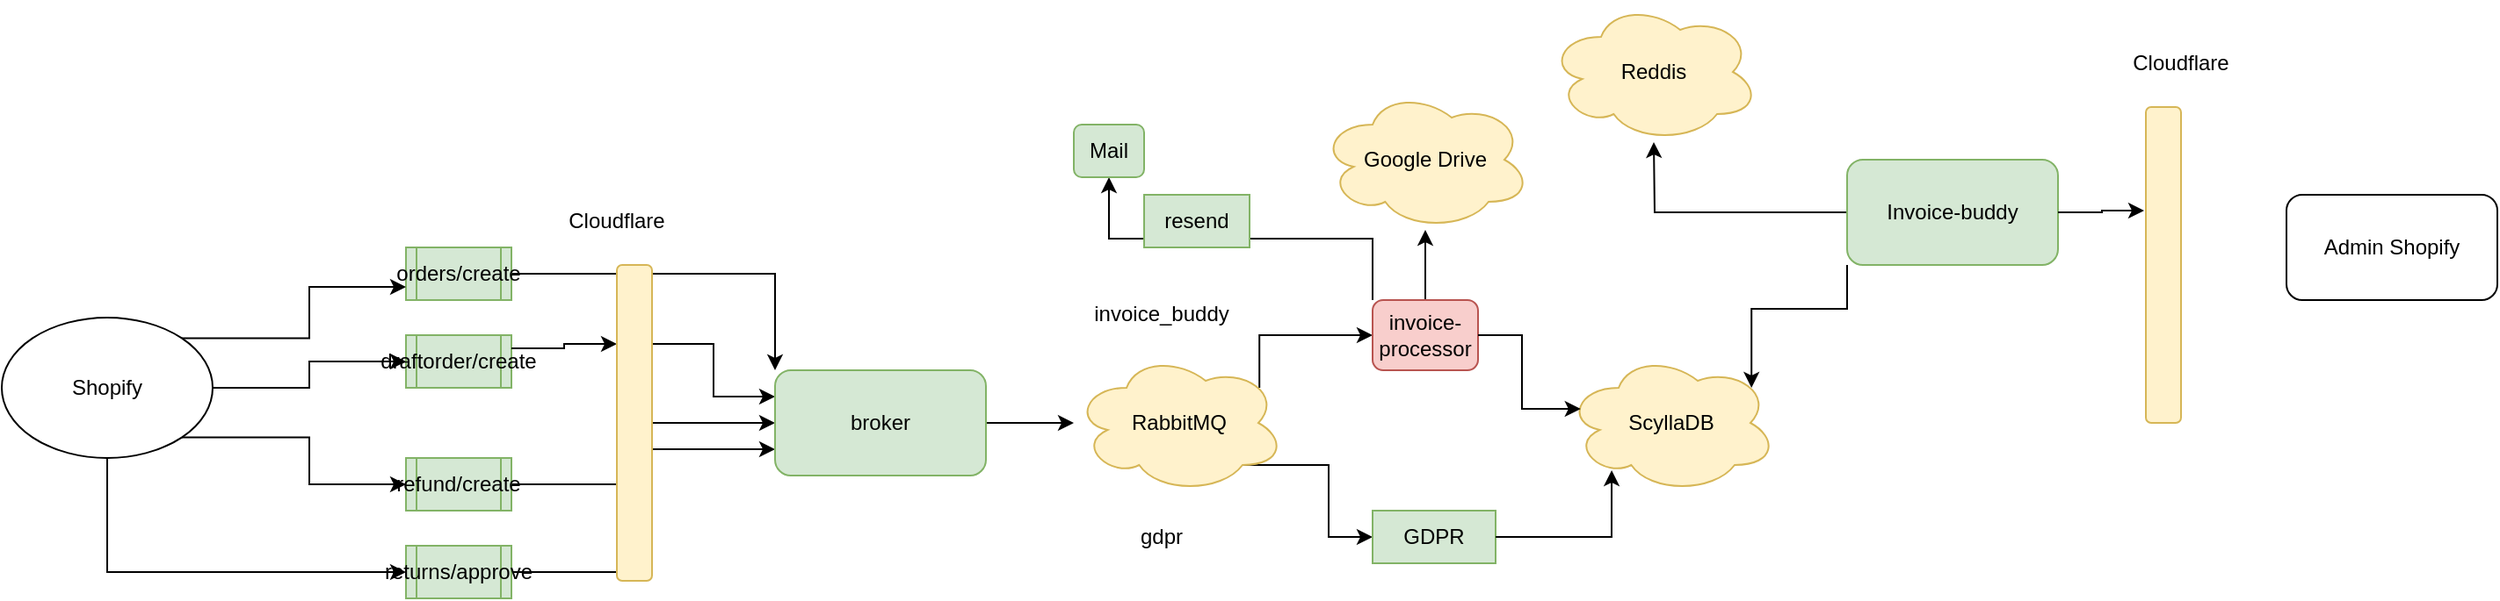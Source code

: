 <mxfile version="24.8.6">
  <diagram name="Page-1" id="0LgNYLgLdhxdlrKQ8E6g">
    <mxGraphModel dx="2284" dy="774" grid="1" gridSize="10" guides="1" tooltips="1" connect="1" arrows="1" fold="1" page="1" pageScale="1" pageWidth="850" pageHeight="1100" math="0" shadow="0">
      <root>
        <mxCell id="0" />
        <mxCell id="1" parent="0" />
        <mxCell id="BP9w0xtua3f-gcDoXWyQ-14" style="edgeStyle=orthogonalEdgeStyle;rounded=0;orthogonalLoop=1;jettySize=auto;html=1;exitX=1;exitY=0.5;exitDx=0;exitDy=0;entryX=0;entryY=0;entryDx=0;entryDy=0;" edge="1" parent="1" source="BP9w0xtua3f-gcDoXWyQ-1" target="BP9w0xtua3f-gcDoXWyQ-11">
          <mxGeometry relative="1" as="geometry" />
        </mxCell>
        <mxCell id="BP9w0xtua3f-gcDoXWyQ-1" value="orders/create" style="shape=process;whiteSpace=wrap;html=1;backgroundOutline=1;fillColor=#d5e8d4;strokeColor=#82b366;" vertex="1" parent="1">
          <mxGeometry x="60" y="330" width="60" height="30" as="geometry" />
        </mxCell>
        <mxCell id="BP9w0xtua3f-gcDoXWyQ-7" style="edgeStyle=orthogonalEdgeStyle;rounded=0;orthogonalLoop=1;jettySize=auto;html=1;exitX=1;exitY=0;exitDx=0;exitDy=0;entryX=0;entryY=0.75;entryDx=0;entryDy=0;" edge="1" parent="1" source="BP9w0xtua3f-gcDoXWyQ-2" target="BP9w0xtua3f-gcDoXWyQ-1">
          <mxGeometry relative="1" as="geometry" />
        </mxCell>
        <mxCell id="BP9w0xtua3f-gcDoXWyQ-8" style="edgeStyle=orthogonalEdgeStyle;rounded=0;orthogonalLoop=1;jettySize=auto;html=1;exitX=1;exitY=0.5;exitDx=0;exitDy=0;" edge="1" parent="1" source="BP9w0xtua3f-gcDoXWyQ-2" target="BP9w0xtua3f-gcDoXWyQ-4">
          <mxGeometry relative="1" as="geometry" />
        </mxCell>
        <mxCell id="BP9w0xtua3f-gcDoXWyQ-9" style="edgeStyle=orthogonalEdgeStyle;rounded=0;orthogonalLoop=1;jettySize=auto;html=1;exitX=1;exitY=1;exitDx=0;exitDy=0;entryX=0;entryY=0.5;entryDx=0;entryDy=0;" edge="1" parent="1" source="BP9w0xtua3f-gcDoXWyQ-2" target="BP9w0xtua3f-gcDoXWyQ-5">
          <mxGeometry relative="1" as="geometry" />
        </mxCell>
        <mxCell id="BP9w0xtua3f-gcDoXWyQ-10" style="edgeStyle=orthogonalEdgeStyle;rounded=0;orthogonalLoop=1;jettySize=auto;html=1;exitX=0.5;exitY=1;exitDx=0;exitDy=0;entryX=0;entryY=0.5;entryDx=0;entryDy=0;" edge="1" parent="1" source="BP9w0xtua3f-gcDoXWyQ-2" target="BP9w0xtua3f-gcDoXWyQ-6">
          <mxGeometry relative="1" as="geometry" />
        </mxCell>
        <mxCell id="BP9w0xtua3f-gcDoXWyQ-2" value="Shopify" style="ellipse;whiteSpace=wrap;html=1;" vertex="1" parent="1">
          <mxGeometry x="-170" y="370" width="120" height="80" as="geometry" />
        </mxCell>
        <mxCell id="BP9w0xtua3f-gcDoXWyQ-15" style="edgeStyle=orthogonalEdgeStyle;rounded=0;orthogonalLoop=1;jettySize=auto;html=1;exitX=1;exitY=0.25;exitDx=0;exitDy=0;entryX=0;entryY=0.25;entryDx=0;entryDy=0;" edge="1" parent="1" source="BP9w0xtua3f-gcDoXWyQ-19" target="BP9w0xtua3f-gcDoXWyQ-11">
          <mxGeometry relative="1" as="geometry" />
        </mxCell>
        <mxCell id="BP9w0xtua3f-gcDoXWyQ-4" value="draftorder/create" style="shape=process;whiteSpace=wrap;html=1;backgroundOutline=1;fillColor=#d5e8d4;strokeColor=#82b366;" vertex="1" parent="1">
          <mxGeometry x="60" y="380" width="60" height="30" as="geometry" />
        </mxCell>
        <mxCell id="BP9w0xtua3f-gcDoXWyQ-16" style="edgeStyle=orthogonalEdgeStyle;rounded=0;orthogonalLoop=1;jettySize=auto;html=1;exitX=1;exitY=0.5;exitDx=0;exitDy=0;entryX=0;entryY=0.5;entryDx=0;entryDy=0;" edge="1" parent="1" source="BP9w0xtua3f-gcDoXWyQ-5" target="BP9w0xtua3f-gcDoXWyQ-11">
          <mxGeometry relative="1" as="geometry" />
        </mxCell>
        <mxCell id="BP9w0xtua3f-gcDoXWyQ-5" value="refund/create" style="shape=process;whiteSpace=wrap;html=1;backgroundOutline=1;fillColor=#d5e8d4;strokeColor=#82b366;" vertex="1" parent="1">
          <mxGeometry x="60" y="450" width="60" height="30" as="geometry" />
        </mxCell>
        <mxCell id="BP9w0xtua3f-gcDoXWyQ-17" style="edgeStyle=orthogonalEdgeStyle;rounded=0;orthogonalLoop=1;jettySize=auto;html=1;exitX=1;exitY=0.5;exitDx=0;exitDy=0;entryX=0;entryY=0.75;entryDx=0;entryDy=0;" edge="1" parent="1" source="BP9w0xtua3f-gcDoXWyQ-6" target="BP9w0xtua3f-gcDoXWyQ-11">
          <mxGeometry relative="1" as="geometry" />
        </mxCell>
        <mxCell id="BP9w0xtua3f-gcDoXWyQ-6" value="returns/approve" style="shape=process;whiteSpace=wrap;html=1;backgroundOutline=1;fillColor=#d5e8d4;strokeColor=#82b366;" vertex="1" parent="1">
          <mxGeometry x="60" y="500" width="60" height="30" as="geometry" />
        </mxCell>
        <mxCell id="BP9w0xtua3f-gcDoXWyQ-22" style="edgeStyle=orthogonalEdgeStyle;rounded=0;orthogonalLoop=1;jettySize=auto;html=1;exitX=1;exitY=0.5;exitDx=0;exitDy=0;" edge="1" parent="1" source="BP9w0xtua3f-gcDoXWyQ-11" target="BP9w0xtua3f-gcDoXWyQ-21">
          <mxGeometry relative="1" as="geometry" />
        </mxCell>
        <mxCell id="BP9w0xtua3f-gcDoXWyQ-11" value="broker" style="rounded=1;whiteSpace=wrap;html=1;fillColor=#d5e8d4;strokeColor=#82b366;" vertex="1" parent="1">
          <mxGeometry x="270" y="400" width="120" height="60" as="geometry" />
        </mxCell>
        <mxCell id="BP9w0xtua3f-gcDoXWyQ-13" value="Cloudflare" style="text;html=1;align=center;verticalAlign=middle;whiteSpace=wrap;rounded=0;" vertex="1" parent="1">
          <mxGeometry x="150" y="300" width="60" height="30" as="geometry" />
        </mxCell>
        <mxCell id="BP9w0xtua3f-gcDoXWyQ-20" value="" style="edgeStyle=orthogonalEdgeStyle;rounded=0;orthogonalLoop=1;jettySize=auto;html=1;exitX=1;exitY=0.25;exitDx=0;exitDy=0;entryX=0;entryY=0.25;entryDx=0;entryDy=0;" edge="1" parent="1" source="BP9w0xtua3f-gcDoXWyQ-4" target="BP9w0xtua3f-gcDoXWyQ-19">
          <mxGeometry relative="1" as="geometry">
            <mxPoint x="120" y="388" as="sourcePoint" />
            <mxPoint x="270" y="415" as="targetPoint" />
          </mxGeometry>
        </mxCell>
        <mxCell id="BP9w0xtua3f-gcDoXWyQ-19" value="" style="rounded=1;whiteSpace=wrap;html=1;fillColor=#fff2cc;strokeColor=#d6b656;" vertex="1" parent="1">
          <mxGeometry x="180" y="340" width="20" height="180" as="geometry" />
        </mxCell>
        <mxCell id="BP9w0xtua3f-gcDoXWyQ-26" style="edgeStyle=orthogonalEdgeStyle;rounded=0;orthogonalLoop=1;jettySize=auto;html=1;exitX=0.8;exitY=0.8;exitDx=0;exitDy=0;exitPerimeter=0;entryX=0;entryY=0.5;entryDx=0;entryDy=0;" edge="1" parent="1" source="BP9w0xtua3f-gcDoXWyQ-21" target="BP9w0xtua3f-gcDoXWyQ-25">
          <mxGeometry relative="1" as="geometry" />
        </mxCell>
        <mxCell id="BP9w0xtua3f-gcDoXWyQ-27" style="edgeStyle=orthogonalEdgeStyle;rounded=0;orthogonalLoop=1;jettySize=auto;html=1;exitX=0.88;exitY=0.25;exitDx=0;exitDy=0;exitPerimeter=0;" edge="1" parent="1" source="BP9w0xtua3f-gcDoXWyQ-21" target="BP9w0xtua3f-gcDoXWyQ-28">
          <mxGeometry relative="1" as="geometry">
            <mxPoint x="620" y="370" as="targetPoint" />
            <Array as="points">
              <mxPoint x="546" y="380" />
              <mxPoint x="621" y="380" />
            </Array>
          </mxGeometry>
        </mxCell>
        <mxCell id="BP9w0xtua3f-gcDoXWyQ-21" value="RabbitMQ" style="ellipse;shape=cloud;whiteSpace=wrap;html=1;fillColor=#fff2cc;strokeColor=#d6b656;" vertex="1" parent="1">
          <mxGeometry x="440" y="390" width="120" height="80" as="geometry" />
        </mxCell>
        <mxCell id="BP9w0xtua3f-gcDoXWyQ-23" value="&lt;div&gt;invoice_buddy&lt;/div&gt;&lt;div&gt;&lt;br&gt;&lt;/div&gt;" style="text;html=1;align=center;verticalAlign=middle;whiteSpace=wrap;rounded=0;" vertex="1" parent="1">
          <mxGeometry x="460" y="360" width="60" height="30" as="geometry" />
        </mxCell>
        <mxCell id="BP9w0xtua3f-gcDoXWyQ-24" value="gdpr" style="text;html=1;align=center;verticalAlign=middle;whiteSpace=wrap;rounded=0;" vertex="1" parent="1">
          <mxGeometry x="460" y="480" width="60" height="30" as="geometry" />
        </mxCell>
        <mxCell id="BP9w0xtua3f-gcDoXWyQ-25" value="GDPR" style="rounded=0;whiteSpace=wrap;html=1;fillColor=#d5e8d4;strokeColor=#82b366;" vertex="1" parent="1">
          <mxGeometry x="610" y="480" width="70" height="30" as="geometry" />
        </mxCell>
        <mxCell id="BP9w0xtua3f-gcDoXWyQ-32" style="edgeStyle=orthogonalEdgeStyle;rounded=0;orthogonalLoop=1;jettySize=auto;html=1;exitX=0.5;exitY=0;exitDx=0;exitDy=0;" edge="1" parent="1" source="BP9w0xtua3f-gcDoXWyQ-28" target="BP9w0xtua3f-gcDoXWyQ-33">
          <mxGeometry relative="1" as="geometry">
            <mxPoint x="640" y="320" as="targetPoint" />
          </mxGeometry>
        </mxCell>
        <mxCell id="BP9w0xtua3f-gcDoXWyQ-34" style="edgeStyle=orthogonalEdgeStyle;rounded=0;orthogonalLoop=1;jettySize=auto;html=1;exitX=0;exitY=0;exitDx=0;exitDy=0;" edge="1" parent="1" source="BP9w0xtua3f-gcDoXWyQ-28" target="BP9w0xtua3f-gcDoXWyQ-35">
          <mxGeometry relative="1" as="geometry">
            <mxPoint x="510" y="310" as="targetPoint" />
          </mxGeometry>
        </mxCell>
        <mxCell id="BP9w0xtua3f-gcDoXWyQ-28" value="invoice-processor" style="rounded=1;whiteSpace=wrap;html=1;fillColor=#f8cecc;strokeColor=#b85450;" vertex="1" parent="1">
          <mxGeometry x="610" y="360" width="60" height="40" as="geometry" />
        </mxCell>
        <mxCell id="BP9w0xtua3f-gcDoXWyQ-29" value="ScyllaDB" style="ellipse;shape=cloud;whiteSpace=wrap;html=1;fillColor=#fff2cc;strokeColor=#d6b656;" vertex="1" parent="1">
          <mxGeometry x="720" y="390" width="120" height="80" as="geometry" />
        </mxCell>
        <mxCell id="BP9w0xtua3f-gcDoXWyQ-30" style="edgeStyle=orthogonalEdgeStyle;rounded=0;orthogonalLoop=1;jettySize=auto;html=1;exitX=1;exitY=0.5;exitDx=0;exitDy=0;entryX=0.07;entryY=0.4;entryDx=0;entryDy=0;entryPerimeter=0;" edge="1" parent="1" source="BP9w0xtua3f-gcDoXWyQ-28" target="BP9w0xtua3f-gcDoXWyQ-29">
          <mxGeometry relative="1" as="geometry" />
        </mxCell>
        <mxCell id="BP9w0xtua3f-gcDoXWyQ-31" style="edgeStyle=orthogonalEdgeStyle;rounded=0;orthogonalLoop=1;jettySize=auto;html=1;exitX=1;exitY=0.5;exitDx=0;exitDy=0;entryX=0.217;entryY=0.838;entryDx=0;entryDy=0;entryPerimeter=0;" edge="1" parent="1" source="BP9w0xtua3f-gcDoXWyQ-25" target="BP9w0xtua3f-gcDoXWyQ-29">
          <mxGeometry relative="1" as="geometry" />
        </mxCell>
        <mxCell id="BP9w0xtua3f-gcDoXWyQ-33" value="Google Drive" style="ellipse;shape=cloud;whiteSpace=wrap;html=1;fillColor=#fff2cc;strokeColor=#d6b656;" vertex="1" parent="1">
          <mxGeometry x="580" y="240" width="120" height="80" as="geometry" />
        </mxCell>
        <mxCell id="BP9w0xtua3f-gcDoXWyQ-35" value="Mail" style="rounded=1;whiteSpace=wrap;html=1;fillColor=#d5e8d4;strokeColor=#82b366;" vertex="1" parent="1">
          <mxGeometry x="440" y="260" width="40" height="30" as="geometry" />
        </mxCell>
        <mxCell id="BP9w0xtua3f-gcDoXWyQ-36" value="resend" style="text;html=1;align=center;verticalAlign=middle;whiteSpace=wrap;rounded=0;fillColor=#d5e8d4;strokeColor=#82b366;" vertex="1" parent="1">
          <mxGeometry x="480" y="300" width="60" height="30" as="geometry" />
        </mxCell>
        <mxCell id="BP9w0xtua3f-gcDoXWyQ-39" style="edgeStyle=orthogonalEdgeStyle;rounded=0;orthogonalLoop=1;jettySize=auto;html=1;exitX=0;exitY=0.5;exitDx=0;exitDy=0;" edge="1" parent="1" source="BP9w0xtua3f-gcDoXWyQ-37">
          <mxGeometry relative="1" as="geometry">
            <mxPoint x="770" y="270" as="targetPoint" />
          </mxGeometry>
        </mxCell>
        <mxCell id="BP9w0xtua3f-gcDoXWyQ-37" value="Invoice-buddy" style="rounded=1;whiteSpace=wrap;html=1;fillColor=#d5e8d4;strokeColor=#82b366;" vertex="1" parent="1">
          <mxGeometry x="880" y="280" width="120" height="60" as="geometry" />
        </mxCell>
        <mxCell id="BP9w0xtua3f-gcDoXWyQ-38" style="edgeStyle=orthogonalEdgeStyle;rounded=0;orthogonalLoop=1;jettySize=auto;html=1;exitX=0;exitY=1;exitDx=0;exitDy=0;entryX=0.88;entryY=0.25;entryDx=0;entryDy=0;entryPerimeter=0;" edge="1" parent="1" source="BP9w0xtua3f-gcDoXWyQ-37" target="BP9w0xtua3f-gcDoXWyQ-29">
          <mxGeometry relative="1" as="geometry" />
        </mxCell>
        <mxCell id="BP9w0xtua3f-gcDoXWyQ-41" value="Reddis" style="ellipse;shape=cloud;whiteSpace=wrap;html=1;fillColor=#fff2cc;strokeColor=#d6b656;" vertex="1" parent="1">
          <mxGeometry x="710" y="190" width="120" height="80" as="geometry" />
        </mxCell>
        <mxCell id="BP9w0xtua3f-gcDoXWyQ-42" value="" style="rounded=1;whiteSpace=wrap;html=1;fillColor=#fff2cc;strokeColor=#d6b656;" vertex="1" parent="1">
          <mxGeometry x="1050" y="250" width="20" height="180" as="geometry" />
        </mxCell>
        <mxCell id="BP9w0xtua3f-gcDoXWyQ-43" style="edgeStyle=orthogonalEdgeStyle;rounded=0;orthogonalLoop=1;jettySize=auto;html=1;exitX=1;exitY=0.5;exitDx=0;exitDy=0;entryX=-0.05;entryY=0.328;entryDx=0;entryDy=0;entryPerimeter=0;" edge="1" parent="1" source="BP9w0xtua3f-gcDoXWyQ-37" target="BP9w0xtua3f-gcDoXWyQ-42">
          <mxGeometry relative="1" as="geometry" />
        </mxCell>
        <mxCell id="BP9w0xtua3f-gcDoXWyQ-44" value="Cloudflare" style="text;html=1;align=center;verticalAlign=middle;whiteSpace=wrap;rounded=0;" vertex="1" parent="1">
          <mxGeometry x="1040" y="210" width="60" height="30" as="geometry" />
        </mxCell>
        <mxCell id="BP9w0xtua3f-gcDoXWyQ-45" value="Admin Shopify" style="rounded=1;whiteSpace=wrap;html=1;" vertex="1" parent="1">
          <mxGeometry x="1130" y="300" width="120" height="60" as="geometry" />
        </mxCell>
      </root>
    </mxGraphModel>
  </diagram>
</mxfile>
